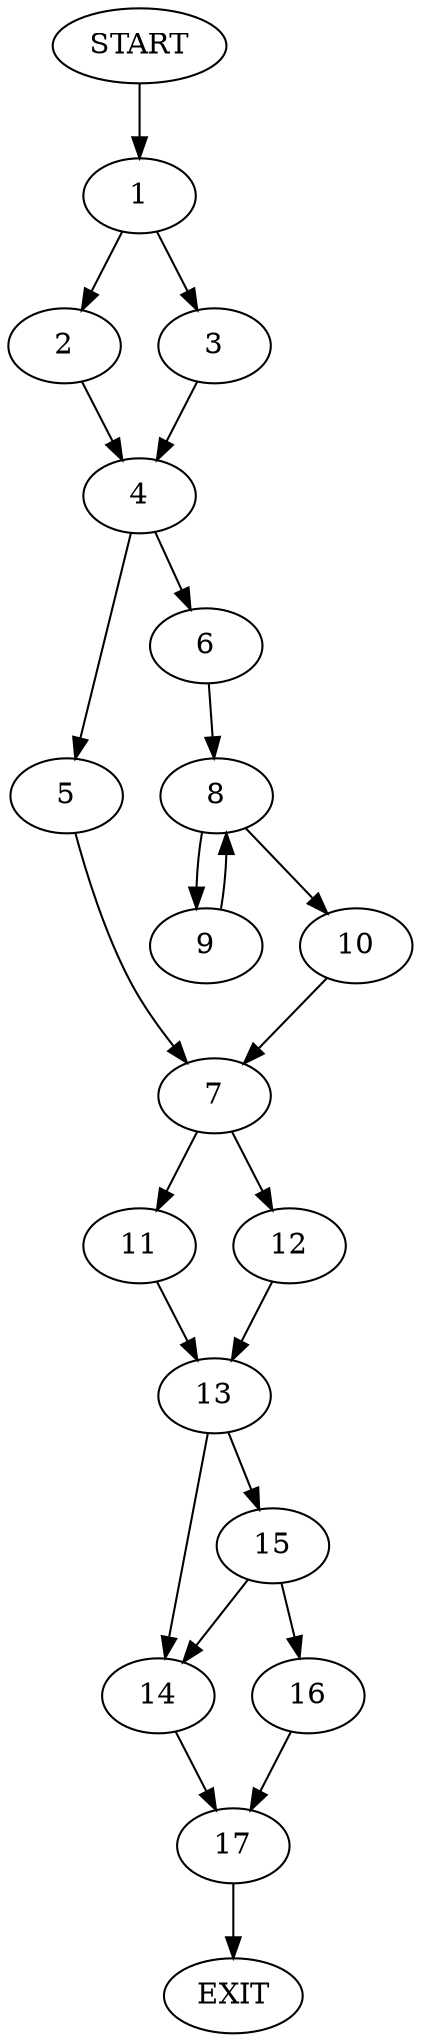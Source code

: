 digraph {
0 [label="START"]
18 [label="EXIT"]
0 -> 1
1 -> 2
1 -> 3
3 -> 4
2 -> 4
4 -> 5
4 -> 6
5 -> 7
6 -> 8
8 -> 9
8 -> 10
10 -> 7
9 -> 8
7 -> 11
7 -> 12
12 -> 13
11 -> 13
13 -> 14
13 -> 15
15 -> 14
15 -> 16
14 -> 17
16 -> 17
17 -> 18
}
